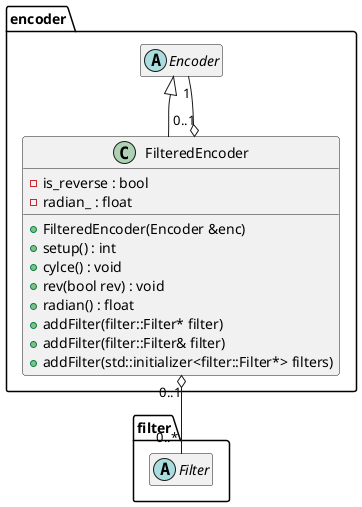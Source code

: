 @startuml filtered_encoder
hide empty members

namespace encoder {
class FilteredEncoder {
	- is_reverse : bool
	- radian_ : float

	+ FilteredEncoder(Encoder &enc)
	+ setup() : int
	+ cylce() : void
	+ rev(bool rev) : void
	+ radian() : float
	+ addFilter(filter::Filter* filter)
	+ addFilter(filter::Filter& filter)
	+ addFilter(std::initializer<filter::Filter*> filters)
}
}
abstract encoder.Encoder
abstract filter.Filter
encoder.FilteredEncoder -up-|> encoder.Encoder
encoder.FilteredEncoder "0..1" o-- "1" encoder.Encoder
encoder.FilteredEncoder "0..1" o-- "0..*" filter.Filter

@enduml